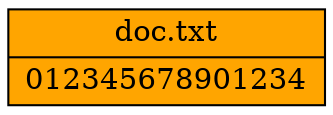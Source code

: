 digraph grafica{
rankdir=TB;
node [shape = record, style=filled, fillcolor=orange];
File [shape=record, label="{doc.txt| <f1> 012345678901234}}"];

}